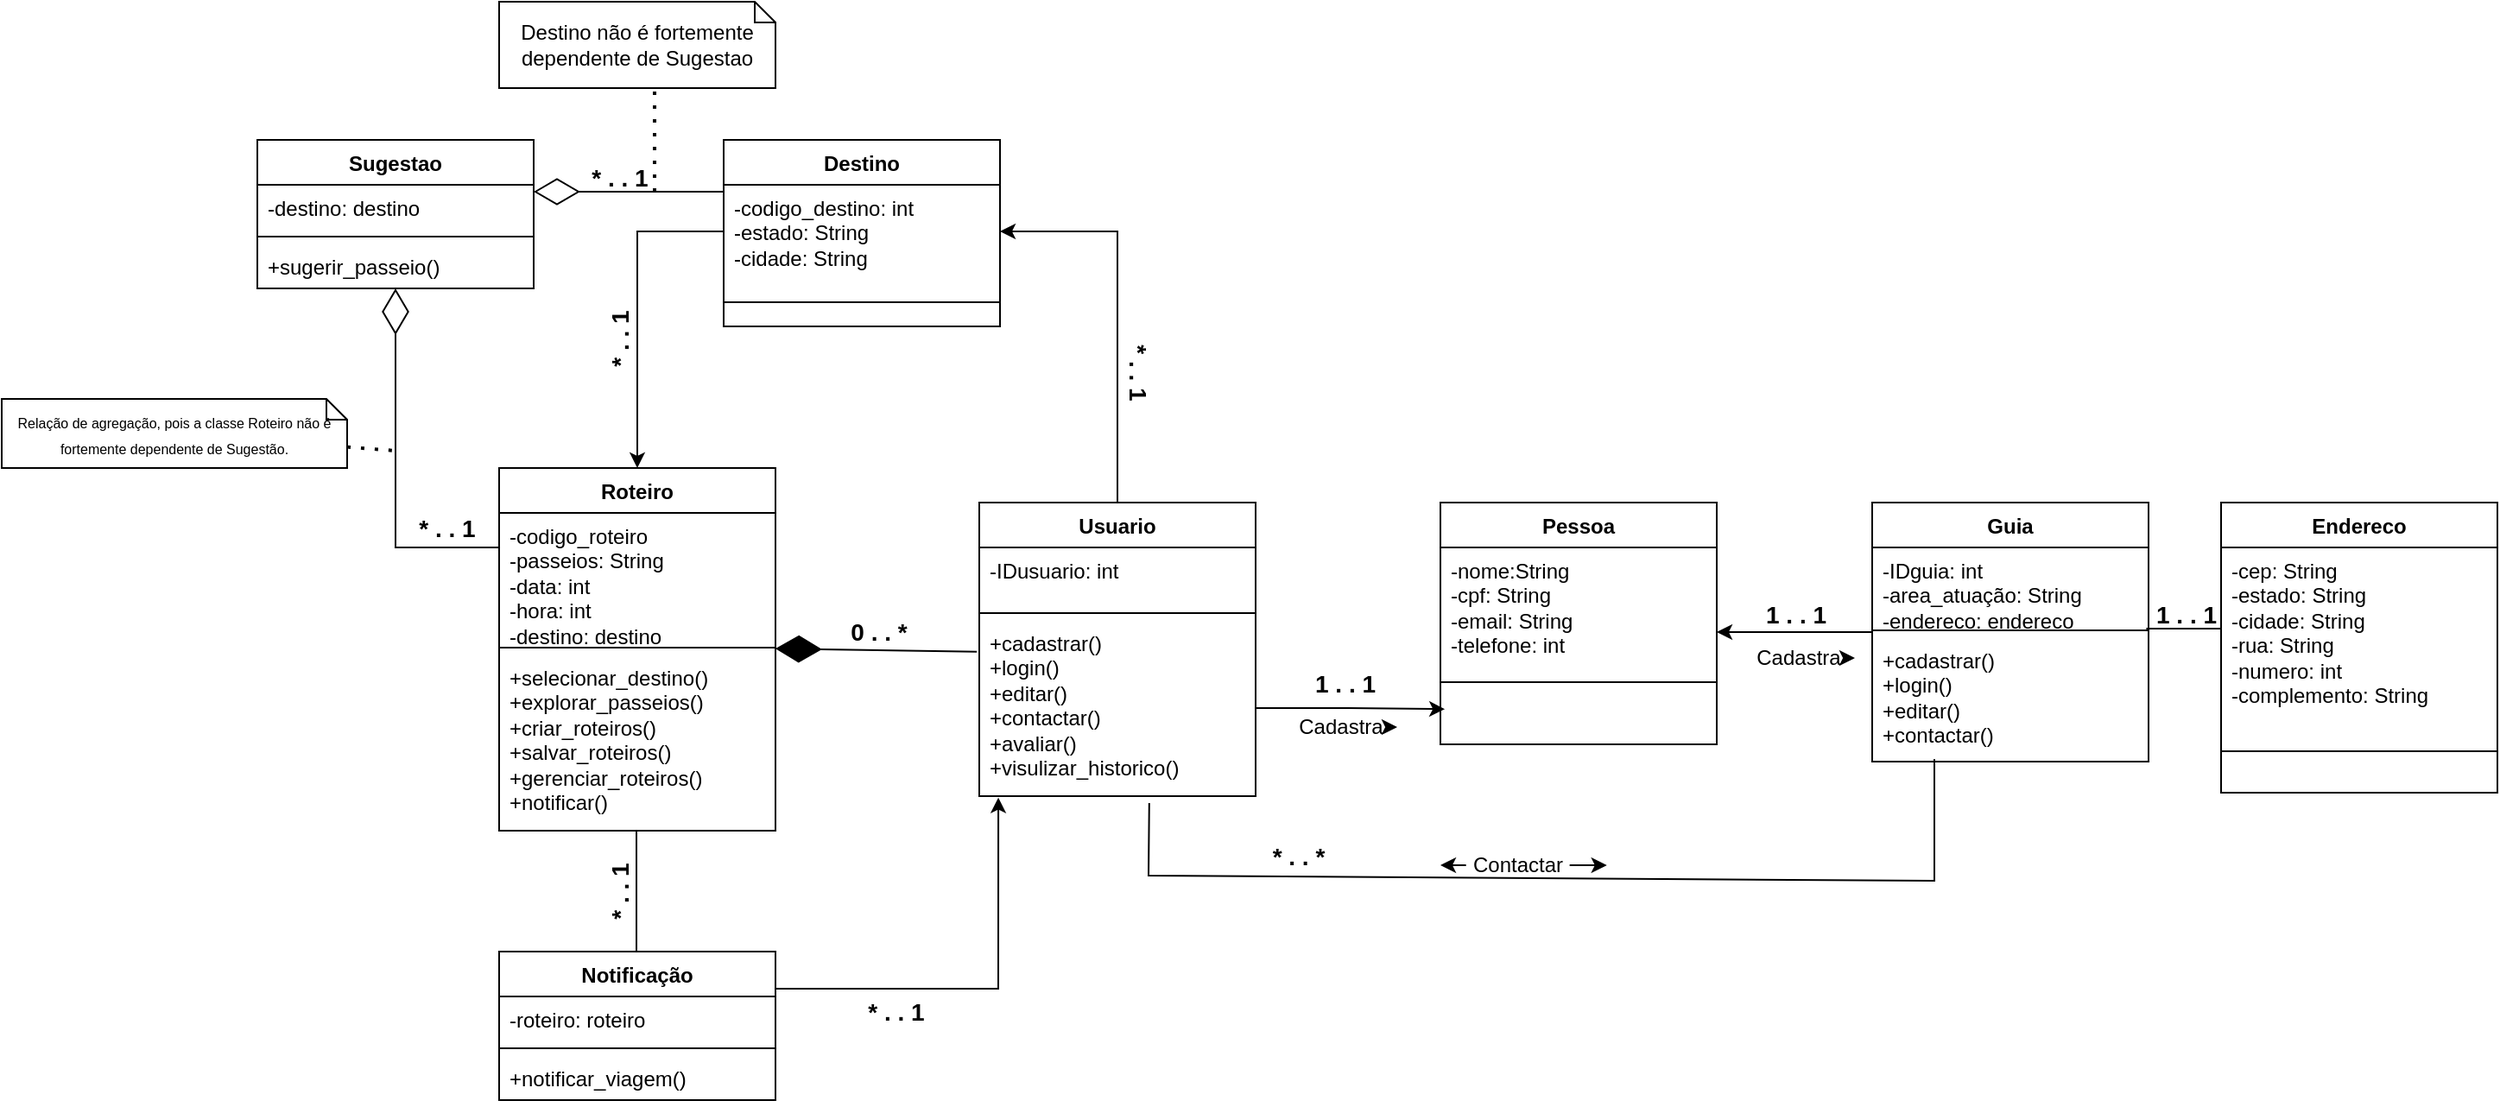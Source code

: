 <mxfile version="24.7.16">
  <diagram name="Page-1" id="RIzhYvE4uyY5uXsKYo3j">
    <mxGraphModel grid="0" page="0" gridSize="10" guides="1" tooltips="1" connect="1" arrows="1" fold="1" pageScale="1" pageWidth="850" pageHeight="1100" math="0" shadow="0">
      <root>
        <mxCell id="0" />
        <mxCell id="1" parent="0" />
        <mxCell id="tto1qf9QNZa4tmT0ZDnJ-72" style="edgeStyle=orthogonalEdgeStyle;rounded=0;orthogonalLoop=1;jettySize=auto;html=1;exitX=0.5;exitY=0;exitDx=0;exitDy=0;entryX=1;entryY=0.5;entryDx=0;entryDy=0;" edge="1" parent="1" source="RMVoXnzCyHlNepIl677W-1" target="tto1qf9QNZa4tmT0ZDnJ-15">
          <mxGeometry relative="1" as="geometry" />
        </mxCell>
        <mxCell id="RMVoXnzCyHlNepIl677W-1" value="Usuario" style="swimlane;fontStyle=1;align=center;verticalAlign=top;childLayout=stackLayout;horizontal=1;startSize=26;horizontalStack=0;resizeParent=1;resizeParentMax=0;resizeLast=0;collapsible=1;marginBottom=0;whiteSpace=wrap;html=1;" vertex="1" parent="1">
          <mxGeometry x="374" y="140" width="160" height="170" as="geometry" />
        </mxCell>
        <mxCell id="RMVoXnzCyHlNepIl677W-2" value="-IDusuario: int" style="text;strokeColor=none;fillColor=none;align=left;verticalAlign=top;spacingLeft=4;spacingRight=4;overflow=hidden;rotatable=0;points=[[0,0.5],[1,0.5]];portConstraint=eastwest;whiteSpace=wrap;html=1;" vertex="1" parent="RMVoXnzCyHlNepIl677W-1">
          <mxGeometry y="26" width="160" height="34" as="geometry" />
        </mxCell>
        <mxCell id="RMVoXnzCyHlNepIl677W-3" value="" style="line;strokeWidth=1;fillColor=none;align=left;verticalAlign=middle;spacingTop=-1;spacingLeft=3;spacingRight=3;rotatable=0;labelPosition=right;points=[];portConstraint=eastwest;strokeColor=inherit;" vertex="1" parent="RMVoXnzCyHlNepIl677W-1">
          <mxGeometry y="60" width="160" height="8" as="geometry" />
        </mxCell>
        <mxCell id="RMVoXnzCyHlNepIl677W-4" value="+cadastrar()&lt;div&gt;+login()&lt;/div&gt;&lt;div&gt;+editar()&lt;/div&gt;&lt;div&gt;+contactar()&lt;/div&gt;&lt;div&gt;+avaliar()&lt;/div&gt;&lt;div&gt;+visulizar_historico()&lt;/div&gt;&lt;div&gt;&lt;br&gt;&lt;/div&gt;&lt;div&gt;&lt;br&gt;&lt;/div&gt;" style="text;strokeColor=none;fillColor=none;align=left;verticalAlign=top;spacingLeft=4;spacingRight=4;overflow=hidden;rotatable=0;points=[[0,0.5],[1,0.5]];portConstraint=eastwest;whiteSpace=wrap;html=1;" vertex="1" parent="RMVoXnzCyHlNepIl677W-1">
          <mxGeometry y="68" width="160" height="102" as="geometry" />
        </mxCell>
        <mxCell id="tto1qf9QNZa4tmT0ZDnJ-1" value="Guia" style="swimlane;fontStyle=1;align=center;verticalAlign=top;childLayout=stackLayout;horizontal=1;startSize=26;horizontalStack=0;resizeParent=1;resizeParentMax=0;resizeLast=0;collapsible=1;marginBottom=0;whiteSpace=wrap;html=1;" vertex="1" parent="1">
          <mxGeometry x="891" y="140" width="160" height="150" as="geometry" />
        </mxCell>
        <mxCell id="tto1qf9QNZa4tmT0ZDnJ-2" value="&lt;div&gt;&lt;span style=&quot;background-color: initial;&quot;&gt;-IDguia: int&lt;/span&gt;&lt;/div&gt;&lt;div&gt;&lt;span style=&quot;background-color: initial;&quot;&gt;-area_atuação: String&lt;/span&gt;&lt;br&gt;&lt;/div&gt;&lt;div&gt;-endereco: endereco&lt;/div&gt;" style="text;strokeColor=none;fillColor=none;align=left;verticalAlign=top;spacingLeft=4;spacingRight=4;overflow=hidden;rotatable=0;points=[[0,0.5],[1,0.5]];portConstraint=eastwest;whiteSpace=wrap;html=1;" vertex="1" parent="tto1qf9QNZa4tmT0ZDnJ-1">
          <mxGeometry y="26" width="160" height="44" as="geometry" />
        </mxCell>
        <mxCell id="tto1qf9QNZa4tmT0ZDnJ-3" value="" style="line;strokeWidth=1;fillColor=none;align=left;verticalAlign=middle;spacingTop=-1;spacingLeft=3;spacingRight=3;rotatable=0;labelPosition=right;points=[];portConstraint=eastwest;strokeColor=inherit;" vertex="1" parent="tto1qf9QNZa4tmT0ZDnJ-1">
          <mxGeometry y="70" width="160" height="8" as="geometry" />
        </mxCell>
        <mxCell id="tto1qf9QNZa4tmT0ZDnJ-4" value="+cadastrar()&lt;div&gt;+login()&lt;/div&gt;&lt;div&gt;+editar()&lt;/div&gt;&lt;div&gt;+contactar()&lt;/div&gt;" style="text;strokeColor=none;fillColor=none;align=left;verticalAlign=top;spacingLeft=4;spacingRight=4;overflow=hidden;rotatable=0;points=[[0,0.5],[1,0.5]];portConstraint=eastwest;whiteSpace=wrap;html=1;" vertex="1" parent="tto1qf9QNZa4tmT0ZDnJ-1">
          <mxGeometry y="78" width="160" height="72" as="geometry" />
        </mxCell>
        <mxCell id="tto1qf9QNZa4tmT0ZDnJ-6" value="Roteiro" style="swimlane;fontStyle=1;align=center;verticalAlign=top;childLayout=stackLayout;horizontal=1;startSize=26;horizontalStack=0;resizeParent=1;resizeParentMax=0;resizeLast=0;collapsible=1;marginBottom=0;whiteSpace=wrap;html=1;" vertex="1" parent="1">
          <mxGeometry x="96" y="120" width="160" height="210" as="geometry" />
        </mxCell>
        <mxCell id="tto1qf9QNZa4tmT0ZDnJ-7" value="-codigo_roteiro&lt;div&gt;&lt;div&gt;-passeios: String&lt;/div&gt;&lt;div&gt;-data: int&lt;/div&gt;&lt;div&gt;-hora: int&lt;/div&gt;&lt;div&gt;-destino: destino&lt;/div&gt;&lt;div&gt;&lt;br&gt;&lt;/div&gt;&lt;/div&gt;" style="text;strokeColor=none;fillColor=none;align=left;verticalAlign=top;spacingLeft=4;spacingRight=4;overflow=hidden;rotatable=0;points=[[0,0.5],[1,0.5]];portConstraint=eastwest;whiteSpace=wrap;html=1;" vertex="1" parent="tto1qf9QNZa4tmT0ZDnJ-6">
          <mxGeometry y="26" width="160" height="74" as="geometry" />
        </mxCell>
        <mxCell id="tto1qf9QNZa4tmT0ZDnJ-8" value="" style="line;strokeWidth=1;fillColor=none;align=left;verticalAlign=middle;spacingTop=-1;spacingLeft=3;spacingRight=3;rotatable=0;labelPosition=right;points=[];portConstraint=eastwest;strokeColor=inherit;" vertex="1" parent="tto1qf9QNZa4tmT0ZDnJ-6">
          <mxGeometry y="100" width="160" height="8" as="geometry" />
        </mxCell>
        <mxCell id="tto1qf9QNZa4tmT0ZDnJ-9" value="&lt;div&gt;+selecionar_destino()&lt;/div&gt;&lt;div&gt;&lt;span style=&quot;background-color: initial;&quot;&gt;+explorar_passeios()&lt;/span&gt;&lt;/div&gt;&lt;div&gt;&lt;span style=&quot;background-color: initial;&quot;&gt;+criar_roteiros()&lt;/span&gt;&lt;/div&gt;&lt;div&gt;&lt;span style=&quot;background-color: initial;&quot;&gt;+salvar_roteiros()&lt;/span&gt;&lt;/div&gt;&lt;div&gt;&lt;div&gt;+gerenciar_roteiros()&lt;/div&gt;&lt;/div&gt;&lt;div&gt;+notificar()&lt;/div&gt;&lt;div&gt;&lt;br&gt;&lt;/div&gt;" style="text;strokeColor=none;fillColor=none;align=left;verticalAlign=top;spacingLeft=4;spacingRight=4;overflow=hidden;rotatable=0;points=[[0,0.5],[1,0.5]];portConstraint=eastwest;whiteSpace=wrap;html=1;" vertex="1" parent="tto1qf9QNZa4tmT0ZDnJ-6">
          <mxGeometry y="108" width="160" height="102" as="geometry" />
        </mxCell>
        <mxCell id="tto1qf9QNZa4tmT0ZDnJ-14" value="&lt;b&gt;Destino&lt;/b&gt;" style="swimlane;fontStyle=1;align=center;verticalAlign=top;childLayout=stackLayout;horizontal=1;startSize=26;horizontalStack=0;resizeParent=1;resizeParentMax=0;resizeLast=0;collapsible=1;marginBottom=0;whiteSpace=wrap;html=1;" vertex="1" parent="1">
          <mxGeometry x="226" y="-70" width="160" height="108" as="geometry">
            <mxRectangle y="-590" width="80" height="30" as="alternateBounds" />
          </mxGeometry>
        </mxCell>
        <mxCell id="tto1qf9QNZa4tmT0ZDnJ-15" value="-codigo_destino: int&lt;div&gt;-estado: String&lt;/div&gt;&lt;div&gt;-cidade: String&lt;/div&gt;&lt;div&gt;&lt;br&gt;&lt;/div&gt;" style="text;strokeColor=none;fillColor=none;align=left;verticalAlign=top;spacingLeft=4;spacingRight=4;overflow=hidden;rotatable=0;points=[[0,0.5],[1,0.5]];portConstraint=eastwest;whiteSpace=wrap;html=1;" vertex="1" parent="tto1qf9QNZa4tmT0ZDnJ-14">
          <mxGeometry y="26" width="160" height="54" as="geometry" />
        </mxCell>
        <mxCell id="tto1qf9QNZa4tmT0ZDnJ-16" value="" style="line;strokeWidth=1;fillColor=none;align=left;verticalAlign=middle;spacingTop=-1;spacingLeft=3;spacingRight=3;rotatable=0;labelPosition=right;points=[];portConstraint=eastwest;strokeColor=inherit;" vertex="1" parent="tto1qf9QNZa4tmT0ZDnJ-14">
          <mxGeometry y="80" width="160" height="28" as="geometry" />
        </mxCell>
        <mxCell id="tto1qf9QNZa4tmT0ZDnJ-19" value="Pessoa" style="swimlane;fontStyle=1;align=center;verticalAlign=top;childLayout=stackLayout;horizontal=1;startSize=26;horizontalStack=0;resizeParent=1;resizeParentMax=0;resizeLast=0;collapsible=1;marginBottom=0;whiteSpace=wrap;html=1;" vertex="1" parent="1">
          <mxGeometry x="641" y="140" width="160" height="140" as="geometry" />
        </mxCell>
        <mxCell id="tto1qf9QNZa4tmT0ZDnJ-20" value="&lt;div&gt;-nome:String&lt;/div&gt;&lt;div&gt;-cpf: String&lt;/div&gt;&lt;div&gt;-email: String&lt;/div&gt;&lt;div&gt;-telefone: int&lt;/div&gt;" style="text;strokeColor=none;fillColor=none;align=left;verticalAlign=top;spacingLeft=4;spacingRight=4;overflow=hidden;rotatable=0;points=[[0,0.5],[1,0.5]];portConstraint=eastwest;whiteSpace=wrap;html=1;" vertex="1" parent="tto1qf9QNZa4tmT0ZDnJ-19">
          <mxGeometry y="26" width="160" height="74" as="geometry" />
        </mxCell>
        <mxCell id="tto1qf9QNZa4tmT0ZDnJ-21" value="" style="line;strokeWidth=1;fillColor=none;align=left;verticalAlign=middle;spacingTop=-1;spacingLeft=3;spacingRight=3;rotatable=0;labelPosition=right;points=[];portConstraint=eastwest;strokeColor=inherit;" vertex="1" parent="tto1qf9QNZa4tmT0ZDnJ-19">
          <mxGeometry y="100" width="160" height="8" as="geometry" />
        </mxCell>
        <mxCell id="tto1qf9QNZa4tmT0ZDnJ-22" value="&amp;nbsp;" style="text;strokeColor=none;fillColor=none;align=left;verticalAlign=top;spacingLeft=4;spacingRight=4;overflow=hidden;rotatable=0;points=[[0,0.5],[1,0.5]];portConstraint=eastwest;whiteSpace=wrap;html=1;" vertex="1" parent="tto1qf9QNZa4tmT0ZDnJ-19">
          <mxGeometry y="108" width="160" height="32" as="geometry" />
        </mxCell>
        <mxCell id="tto1qf9QNZa4tmT0ZDnJ-29" value="&lt;b&gt;Endereco&lt;/b&gt;" style="swimlane;fontStyle=1;align=center;verticalAlign=top;childLayout=stackLayout;horizontal=1;startSize=26;horizontalStack=0;resizeParent=1;resizeParentMax=0;resizeLast=0;collapsible=1;marginBottom=0;whiteSpace=wrap;html=1;" vertex="1" parent="1">
          <mxGeometry x="1093" y="140" width="160" height="168" as="geometry" />
        </mxCell>
        <mxCell id="tto1qf9QNZa4tmT0ZDnJ-30" value="-cep: String&lt;div&gt;-estado:&amp;nbsp;&lt;span style=&quot;background-color: initial;&quot;&gt;String&lt;/span&gt;&lt;/div&gt;&lt;div&gt;-cidade:&amp;nbsp;&lt;span style=&quot;background-color: initial;&quot;&gt;String&lt;/span&gt;&lt;/div&gt;&lt;div&gt;-rua:&amp;nbsp;&lt;span style=&quot;background-color: initial;&quot;&gt;String&lt;/span&gt;&lt;/div&gt;&lt;div&gt;-numero: int&lt;/div&gt;&lt;div&gt;-complemento:&amp;nbsp;&lt;span style=&quot;background-color: initial;&quot;&gt;String&lt;/span&gt;&lt;/div&gt;" style="text;strokeColor=none;fillColor=none;align=left;verticalAlign=top;spacingLeft=4;spacingRight=4;overflow=hidden;rotatable=0;points=[[0,0.5],[1,0.5]];portConstraint=eastwest;whiteSpace=wrap;html=1;" vertex="1" parent="tto1qf9QNZa4tmT0ZDnJ-29">
          <mxGeometry y="26" width="160" height="94" as="geometry" />
        </mxCell>
        <mxCell id="tto1qf9QNZa4tmT0ZDnJ-31" value="" style="line;strokeWidth=1;fillColor=none;align=left;verticalAlign=middle;spacingTop=-1;spacingLeft=3;spacingRight=3;rotatable=0;labelPosition=right;points=[];portConstraint=eastwest;strokeColor=inherit;" vertex="1" parent="tto1qf9QNZa4tmT0ZDnJ-29">
          <mxGeometry y="120" width="160" height="48" as="geometry" />
        </mxCell>
        <mxCell id="tto1qf9QNZa4tmT0ZDnJ-76" style="edgeStyle=orthogonalEdgeStyle;rounded=0;orthogonalLoop=1;jettySize=auto;html=1;exitX=1;exitY=0.25;exitDx=0;exitDy=0;entryX=0.069;entryY=1.008;entryDx=0;entryDy=0;entryPerimeter=0;" edge="1" parent="1" source="tto1qf9QNZa4tmT0ZDnJ-32" target="RMVoXnzCyHlNepIl677W-4">
          <mxGeometry relative="1" as="geometry">
            <mxPoint x="386" y="320" as="targetPoint" />
            <Array as="points">
              <mxPoint x="385" y="422" />
            </Array>
          </mxGeometry>
        </mxCell>
        <mxCell id="tto1qf9QNZa4tmT0ZDnJ-32" value="Notificação" style="swimlane;fontStyle=1;align=center;verticalAlign=top;childLayout=stackLayout;horizontal=1;startSize=26;horizontalStack=0;resizeParent=1;resizeParentMax=0;resizeLast=0;collapsible=1;marginBottom=0;whiteSpace=wrap;html=1;" vertex="1" parent="1">
          <mxGeometry x="96" y="400" width="160" height="86" as="geometry" />
        </mxCell>
        <mxCell id="tto1qf9QNZa4tmT0ZDnJ-33" value="-roteiro: roteiro" style="text;strokeColor=none;fillColor=none;align=left;verticalAlign=top;spacingLeft=4;spacingRight=4;overflow=hidden;rotatable=0;points=[[0,0.5],[1,0.5]];portConstraint=eastwest;whiteSpace=wrap;html=1;" vertex="1" parent="tto1qf9QNZa4tmT0ZDnJ-32">
          <mxGeometry y="26" width="160" height="26" as="geometry" />
        </mxCell>
        <mxCell id="tto1qf9QNZa4tmT0ZDnJ-34" value="" style="line;strokeWidth=1;fillColor=none;align=left;verticalAlign=middle;spacingTop=-1;spacingLeft=3;spacingRight=3;rotatable=0;labelPosition=right;points=[];portConstraint=eastwest;strokeColor=inherit;" vertex="1" parent="tto1qf9QNZa4tmT0ZDnJ-32">
          <mxGeometry y="52" width="160" height="8" as="geometry" />
        </mxCell>
        <mxCell id="tto1qf9QNZa4tmT0ZDnJ-35" value="+notificar_viagem()" style="text;strokeColor=none;fillColor=none;align=left;verticalAlign=top;spacingLeft=4;spacingRight=4;overflow=hidden;rotatable=0;points=[[0,0.5],[1,0.5]];portConstraint=eastwest;whiteSpace=wrap;html=1;" vertex="1" parent="tto1qf9QNZa4tmT0ZDnJ-32">
          <mxGeometry y="60" width="160" height="26" as="geometry" />
        </mxCell>
        <mxCell id="tto1qf9QNZa4tmT0ZDnJ-39" value="" style="endArrow=none;html=1;rounded=0;entryX=0;entryY=0.5;entryDx=0;entryDy=0;exitX=0.992;exitY=0.373;exitDx=0;exitDy=0;exitPerimeter=0;" edge="1" parent="1" source="tto1qf9QNZa4tmT0ZDnJ-3" target="tto1qf9QNZa4tmT0ZDnJ-30">
          <mxGeometry width="50" height="50" relative="1" as="geometry">
            <mxPoint x="1011" y="130" as="sourcePoint" />
            <mxPoint x="1081" y="50" as="targetPoint" />
          </mxGeometry>
        </mxCell>
        <mxCell id="tto1qf9QNZa4tmT0ZDnJ-89" style="edgeStyle=orthogonalEdgeStyle;rounded=0;orthogonalLoop=1;jettySize=auto;html=1;exitX=1;exitY=0.5;exitDx=0;exitDy=0;" edge="1" parent="1" source="tto1qf9QNZa4tmT0ZDnJ-54">
          <mxGeometry relative="1" as="geometry">
            <mxPoint x="881" y="230.143" as="targetPoint" />
          </mxGeometry>
        </mxCell>
        <mxCell id="tto1qf9QNZa4tmT0ZDnJ-54" value="Cadastra" style="text;html=1;align=center;verticalAlign=middle;whiteSpace=wrap;rounded=0;rotation=0;" vertex="1" parent="1">
          <mxGeometry x="821" y="220" width="55" height="20" as="geometry" />
        </mxCell>
        <mxCell id="tto1qf9QNZa4tmT0ZDnJ-62" value="Sugestao" style="swimlane;fontStyle=1;align=center;verticalAlign=top;childLayout=stackLayout;horizontal=1;startSize=26;horizontalStack=0;resizeParent=1;resizeParentMax=0;resizeLast=0;collapsible=1;marginBottom=0;whiteSpace=wrap;html=1;" vertex="1" parent="1">
          <mxGeometry x="-44" y="-70" width="160" height="86" as="geometry" />
        </mxCell>
        <mxCell id="tto1qf9QNZa4tmT0ZDnJ-63" value="-destino: destino" style="text;strokeColor=none;fillColor=none;align=left;verticalAlign=top;spacingLeft=4;spacingRight=4;overflow=hidden;rotatable=0;points=[[0,0.5],[1,0.5]];portConstraint=eastwest;whiteSpace=wrap;html=1;" vertex="1" parent="tto1qf9QNZa4tmT0ZDnJ-62">
          <mxGeometry y="26" width="160" height="26" as="geometry" />
        </mxCell>
        <mxCell id="tto1qf9QNZa4tmT0ZDnJ-64" value="" style="line;strokeWidth=1;fillColor=none;align=left;verticalAlign=middle;spacingTop=-1;spacingLeft=3;spacingRight=3;rotatable=0;labelPosition=right;points=[];portConstraint=eastwest;strokeColor=inherit;" vertex="1" parent="tto1qf9QNZa4tmT0ZDnJ-62">
          <mxGeometry y="52" width="160" height="8" as="geometry" />
        </mxCell>
        <mxCell id="tto1qf9QNZa4tmT0ZDnJ-65" value="+sugerir_passeio()" style="text;strokeColor=none;fillColor=none;align=left;verticalAlign=top;spacingLeft=4;spacingRight=4;overflow=hidden;rotatable=0;points=[[0,0.5],[1,0.5]];portConstraint=eastwest;whiteSpace=wrap;html=1;" vertex="1" parent="tto1qf9QNZa4tmT0ZDnJ-62">
          <mxGeometry y="60" width="160" height="26" as="geometry" />
        </mxCell>
        <mxCell id="tto1qf9QNZa4tmT0ZDnJ-67" value="" style="endArrow=diamondThin;endFill=1;endSize=24;html=1;rounded=0;exitX=-0.009;exitY=0.18;exitDx=0;exitDy=0;exitPerimeter=0;" edge="1" parent="1" source="RMVoXnzCyHlNepIl677W-4">
          <mxGeometry width="160" relative="1" as="geometry">
            <mxPoint x="346" y="224.58" as="sourcePoint" />
            <mxPoint x="256" y="224.58" as="targetPoint" />
          </mxGeometry>
        </mxCell>
        <mxCell id="tto1qf9QNZa4tmT0ZDnJ-73" style="edgeStyle=orthogonalEdgeStyle;rounded=0;orthogonalLoop=1;jettySize=auto;html=1;exitX=0;exitY=0.5;exitDx=0;exitDy=0;entryX=0.5;entryY=0;entryDx=0;entryDy=0;" edge="1" parent="1" source="tto1qf9QNZa4tmT0ZDnJ-15" target="tto1qf9QNZa4tmT0ZDnJ-6">
          <mxGeometry relative="1" as="geometry" />
        </mxCell>
        <mxCell id="tto1qf9QNZa4tmT0ZDnJ-74" value="" style="endArrow=none;html=1;rounded=0;" edge="1" parent="1">
          <mxGeometry width="50" height="50" relative="1" as="geometry">
            <mxPoint x="175.5" y="400" as="sourcePoint" />
            <mxPoint x="175.5" y="330" as="targetPoint" />
          </mxGeometry>
        </mxCell>
        <mxCell id="tto1qf9QNZa4tmT0ZDnJ-77" value="&lt;b&gt;&lt;font style=&quot;font-size: 14px;&quot;&gt;0 . . *&lt;/font&gt;&lt;/b&gt;" style="text;html=1;align=center;verticalAlign=middle;whiteSpace=wrap;rounded=0;" vertex="1" parent="1">
          <mxGeometry x="286" y="200" width="60" height="30" as="geometry" />
        </mxCell>
        <mxCell id="tto1qf9QNZa4tmT0ZDnJ-78" value="&lt;b&gt;&lt;font style=&quot;font-size: 14px;&quot;&gt;1 . . 1&lt;/font&gt;&lt;/b&gt;" style="text;html=1;align=center;verticalAlign=middle;whiteSpace=wrap;rounded=0;rotation=0;" vertex="1" parent="1">
          <mxGeometry x="556" y="230" width="60" height="30" as="geometry" />
        </mxCell>
        <mxCell id="tto1qf9QNZa4tmT0ZDnJ-79" value="&lt;b&gt;&lt;font style=&quot;font-size: 14px;&quot;&gt;1 . . 1&lt;/font&gt;&lt;/b&gt;" style="text;html=1;align=center;verticalAlign=middle;whiteSpace=wrap;rounded=0;rotation=0;" vertex="1" parent="1">
          <mxGeometry x="1043" y="190" width="60" height="30" as="geometry" />
        </mxCell>
        <mxCell id="tto1qf9QNZa4tmT0ZDnJ-80" value="&lt;b&gt;&lt;font style=&quot;font-size: 14px;&quot;&gt;1 . . 1&lt;/font&gt;&lt;/b&gt;" style="text;html=1;align=center;verticalAlign=middle;whiteSpace=wrap;rounded=0;rotation=0;" vertex="1" parent="1">
          <mxGeometry x="817" y="190" width="60" height="30" as="geometry" />
        </mxCell>
        <mxCell id="tto1qf9QNZa4tmT0ZDnJ-84" value="" style="endArrow=diamondThin;endFill=0;endSize=24;html=1;rounded=0;exitX=0;exitY=0.189;exitDx=0;exitDy=0;exitPerimeter=0;" edge="1" parent="1">
          <mxGeometry width="160" relative="1" as="geometry">
            <mxPoint x="96" y="165.986" as="sourcePoint" />
            <mxPoint x="36" y="16" as="targetPoint" />
            <Array as="points">
              <mxPoint x="36" y="166" />
            </Array>
          </mxGeometry>
        </mxCell>
        <mxCell id="lhS9f9cPqJ1gy4GVONjA-2" value="" style="endArrow=none;dashed=1;html=1;dashPattern=1 3;strokeWidth=2;rounded=0;" edge="1" parent="1" source="lhS9f9cPqJ1gy4GVONjA-1">
          <mxGeometry width="50" height="50" relative="1" as="geometry">
            <mxPoint x="-12" y="110" as="sourcePoint" />
            <mxPoint x="36" y="110" as="targetPoint" />
          </mxGeometry>
        </mxCell>
        <mxCell id="lhS9f9cPqJ1gy4GVONjA-3" value="&lt;font style=&quot;vertical-align: inherit;&quot;&gt;&lt;font style=&quot;vertical-align: inherit;&quot;&gt;&lt;font style=&quot;vertical-align: inherit;&quot;&gt;&lt;font style=&quot;vertical-align: inherit;&quot;&gt;&lt;font style=&quot;vertical-align: inherit;&quot;&gt;&lt;font style=&quot;vertical-align: inherit;&quot;&gt;&lt;font style=&quot;vertical-align: inherit;&quot;&gt;&lt;font style=&quot;vertical-align: inherit;&quot;&gt;Destino não é fortemente dependente de Sugestao&lt;/font&gt;&lt;/font&gt;&lt;/font&gt;&lt;/font&gt;&lt;/font&gt;&lt;/font&gt;&lt;/font&gt;&lt;/font&gt;" style="shape=note;size=12;whiteSpace=wrap;html=1;" vertex="1" parent="1">
          <mxGeometry x="96" y="-150" width="160" height="50" as="geometry" />
        </mxCell>
        <mxCell id="lhS9f9cPqJ1gy4GVONjA-4" value="" style="endArrow=diamondThin;endFill=0;endSize=24;html=1;rounded=0;" edge="1" parent="1">
          <mxGeometry width="160" relative="1" as="geometry">
            <mxPoint x="226" y="-40" as="sourcePoint" />
            <mxPoint x="116" y="-40" as="targetPoint" />
          </mxGeometry>
        </mxCell>
        <mxCell id="tto1qf9QNZa4tmT0ZDnJ-87" value="" style="endArrow=classic;html=1;rounded=0;" edge="1" parent="1">
          <mxGeometry width="50" height="50" relative="1" as="geometry">
            <mxPoint x="891" y="215" as="sourcePoint" />
            <mxPoint x="801" y="215" as="targetPoint" />
          </mxGeometry>
        </mxCell>
        <mxCell id="lhS9f9cPqJ1gy4GVONjA-5" value="" style="endArrow=none;dashed=1;html=1;dashPattern=1 3;strokeWidth=2;rounded=0;" edge="1" parent="1">
          <mxGeometry width="50" height="50" relative="1" as="geometry">
            <mxPoint x="186" y="-40" as="sourcePoint" />
            <mxPoint x="186" y="-100" as="targetPoint" />
          </mxGeometry>
        </mxCell>
        <mxCell id="tto1qf9QNZa4tmT0ZDnJ-102" style="edgeStyle=orthogonalEdgeStyle;rounded=0;orthogonalLoop=1;jettySize=auto;html=1;exitX=1;exitY=0.5;exitDx=0;exitDy=0;" edge="1" parent="1" source="tto1qf9QNZa4tmT0ZDnJ-90">
          <mxGeometry relative="1" as="geometry">
            <mxPoint x="616" y="270.333" as="targetPoint" />
          </mxGeometry>
        </mxCell>
        <mxCell id="tto1qf9QNZa4tmT0ZDnJ-90" value="Cadastra" style="text;html=1;align=center;verticalAlign=middle;whiteSpace=wrap;rounded=0;rotation=0;" vertex="1" parent="1">
          <mxGeometry x="556" y="260" width="55" height="20" as="geometry" />
        </mxCell>
        <mxCell id="tto1qf9QNZa4tmT0ZDnJ-92" value="&lt;b&gt;&lt;font style=&quot;font-size: 14px;&quot;&gt;* . . 1&lt;/font&gt;&lt;/b&gt;" style="text;html=1;align=center;verticalAlign=middle;whiteSpace=wrap;rounded=0;" vertex="1" parent="1">
          <mxGeometry x="136" y="-63" width="60" height="30" as="geometry" />
        </mxCell>
        <mxCell id="tto1qf9QNZa4tmT0ZDnJ-93" value="&lt;b&gt;&lt;font style=&quot;font-size: 14px;&quot;&gt;* . . 1&lt;/font&gt;&lt;/b&gt;" style="text;html=1;align=center;verticalAlign=middle;whiteSpace=wrap;rounded=0;" vertex="1" parent="1">
          <mxGeometry x="36" y="140" width="60" height="30" as="geometry" />
        </mxCell>
        <mxCell id="tto1qf9QNZa4tmT0ZDnJ-94" value="&lt;b&gt;&lt;font style=&quot;font-size: 14px;&quot;&gt;* . . 1&lt;/font&gt;&lt;/b&gt;" style="text;html=1;align=center;verticalAlign=middle;whiteSpace=wrap;rounded=0;rotation=-90;" vertex="1" parent="1">
          <mxGeometry x="136" y="30" width="60" height="30" as="geometry" />
        </mxCell>
        <mxCell id="tto1qf9QNZa4tmT0ZDnJ-95" value="&lt;b&gt;&lt;font style=&quot;font-size: 14px;&quot;&gt;* . . 1&lt;/font&gt;&lt;/b&gt;" style="text;html=1;align=center;verticalAlign=middle;whiteSpace=wrap;rounded=0;rotation=90;" vertex="1" parent="1">
          <mxGeometry x="436" y="50" width="60" height="30" as="geometry" />
        </mxCell>
        <mxCell id="tto1qf9QNZa4tmT0ZDnJ-101" style="edgeStyle=orthogonalEdgeStyle;rounded=0;orthogonalLoop=1;jettySize=auto;html=1;exitX=1;exitY=0.5;exitDx=0;exitDy=0;entryX=0.016;entryY=0.363;entryDx=0;entryDy=0;entryPerimeter=0;" edge="1" parent="1" source="RMVoXnzCyHlNepIl677W-4" target="tto1qf9QNZa4tmT0ZDnJ-22">
          <mxGeometry relative="1" as="geometry" />
        </mxCell>
        <mxCell id="tto1qf9QNZa4tmT0ZDnJ-103" value="&lt;b&gt;&lt;font style=&quot;font-size: 14px;&quot;&gt;* . . 1&lt;/font&gt;&lt;/b&gt;" style="text;html=1;align=center;verticalAlign=middle;whiteSpace=wrap;rounded=0;rotation=-90;" vertex="1" parent="1">
          <mxGeometry x="136" y="350" width="60" height="30" as="geometry" />
        </mxCell>
        <mxCell id="tto1qf9QNZa4tmT0ZDnJ-105" value="&lt;b&gt;&lt;font style=&quot;font-size: 14px;&quot;&gt;* . . 1&lt;/font&gt;&lt;/b&gt;" style="text;html=1;align=center;verticalAlign=middle;whiteSpace=wrap;rounded=0;rotation=0;" vertex="1" parent="1">
          <mxGeometry x="296" y="420" width="60" height="30" as="geometry" />
        </mxCell>
        <mxCell id="tto1qf9QNZa4tmT0ZDnJ-106" value="" style="endArrow=none;dashed=1;html=1;dashPattern=1 3;strokeWidth=2;rounded=0;" edge="1" parent="1" target="lhS9f9cPqJ1gy4GVONjA-1">
          <mxGeometry width="50" height="50" relative="1" as="geometry">
            <mxPoint x="-12" y="110" as="sourcePoint" />
            <mxPoint x="36" y="110" as="targetPoint" />
          </mxGeometry>
        </mxCell>
        <mxCell id="lhS9f9cPqJ1gy4GVONjA-1" value="&lt;font style=&quot;font-size: 8px;&quot;&gt;&lt;font style=&quot;vertical-align: inherit;&quot;&gt;&lt;font style=&quot;vertical-align: inherit;&quot;&gt;&lt;font style=&quot;vertical-align: inherit;&quot;&gt;&lt;font style=&quot;vertical-align: inherit;&quot;&gt;Relação de agregação, pois a classe Roteiro não é fortemente dependente de Sugestão.&lt;/font&gt;&lt;/font&gt;&lt;/font&gt;&lt;/font&gt;&lt;/font&gt;" style="shape=note;size=12;whiteSpace=wrap;html=1;" vertex="1" parent="1">
          <mxGeometry x="-192" y="80" width="200" height="40" as="geometry" />
        </mxCell>
        <mxCell id="tto1qf9QNZa4tmT0ZDnJ-110" style="edgeStyle=orthogonalEdgeStyle;rounded=0;orthogonalLoop=1;jettySize=auto;html=1;exitX=1;exitY=0.5;exitDx=0;exitDy=0;" edge="1" parent="1" source="tto1qf9QNZa4tmT0ZDnJ-108">
          <mxGeometry relative="1" as="geometry">
            <mxPoint x="737.366" y="350" as="targetPoint" />
          </mxGeometry>
        </mxCell>
        <mxCell id="tto1qf9QNZa4tmT0ZDnJ-111" style="edgeStyle=orthogonalEdgeStyle;rounded=0;orthogonalLoop=1;jettySize=auto;html=1;exitX=0;exitY=0.5;exitDx=0;exitDy=0;" edge="1" parent="1" source="tto1qf9QNZa4tmT0ZDnJ-108">
          <mxGeometry relative="1" as="geometry">
            <mxPoint x="641.002" y="350" as="targetPoint" />
          </mxGeometry>
        </mxCell>
        <mxCell id="tto1qf9QNZa4tmT0ZDnJ-108" value="Contactar" style="text;html=1;align=center;verticalAlign=middle;whiteSpace=wrap;rounded=0;" vertex="1" parent="1">
          <mxGeometry x="655.82" y="335" width="60" height="30" as="geometry" />
        </mxCell>
        <mxCell id="tto1qf9QNZa4tmT0ZDnJ-112" value="" style="endArrow=none;html=1;rounded=0;exitX=0.615;exitY=1.039;exitDx=0;exitDy=0;exitPerimeter=0;entryX=0.225;entryY=0.979;entryDx=0;entryDy=0;entryPerimeter=0;" edge="1" parent="1" source="RMVoXnzCyHlNepIl677W-4" target="tto1qf9QNZa4tmT0ZDnJ-4">
          <mxGeometry width="50" height="50" relative="1" as="geometry">
            <mxPoint x="587" y="308" as="sourcePoint" />
            <mxPoint x="637" y="258" as="targetPoint" />
            <Array as="points">
              <mxPoint x="472" y="356" />
              <mxPoint x="927" y="359" />
            </Array>
          </mxGeometry>
        </mxCell>
        <mxCell id="tto1qf9QNZa4tmT0ZDnJ-115" value="&lt;b&gt;&lt;font style=&quot;font-size: 14px;&quot;&gt;* . . *&lt;/font&gt;&lt;/b&gt;" style="text;html=1;align=center;verticalAlign=middle;whiteSpace=wrap;rounded=0;" vertex="1" parent="1">
          <mxGeometry x="529" y="330" width="60" height="30" as="geometry" />
        </mxCell>
      </root>
    </mxGraphModel>
  </diagram>
</mxfile>
